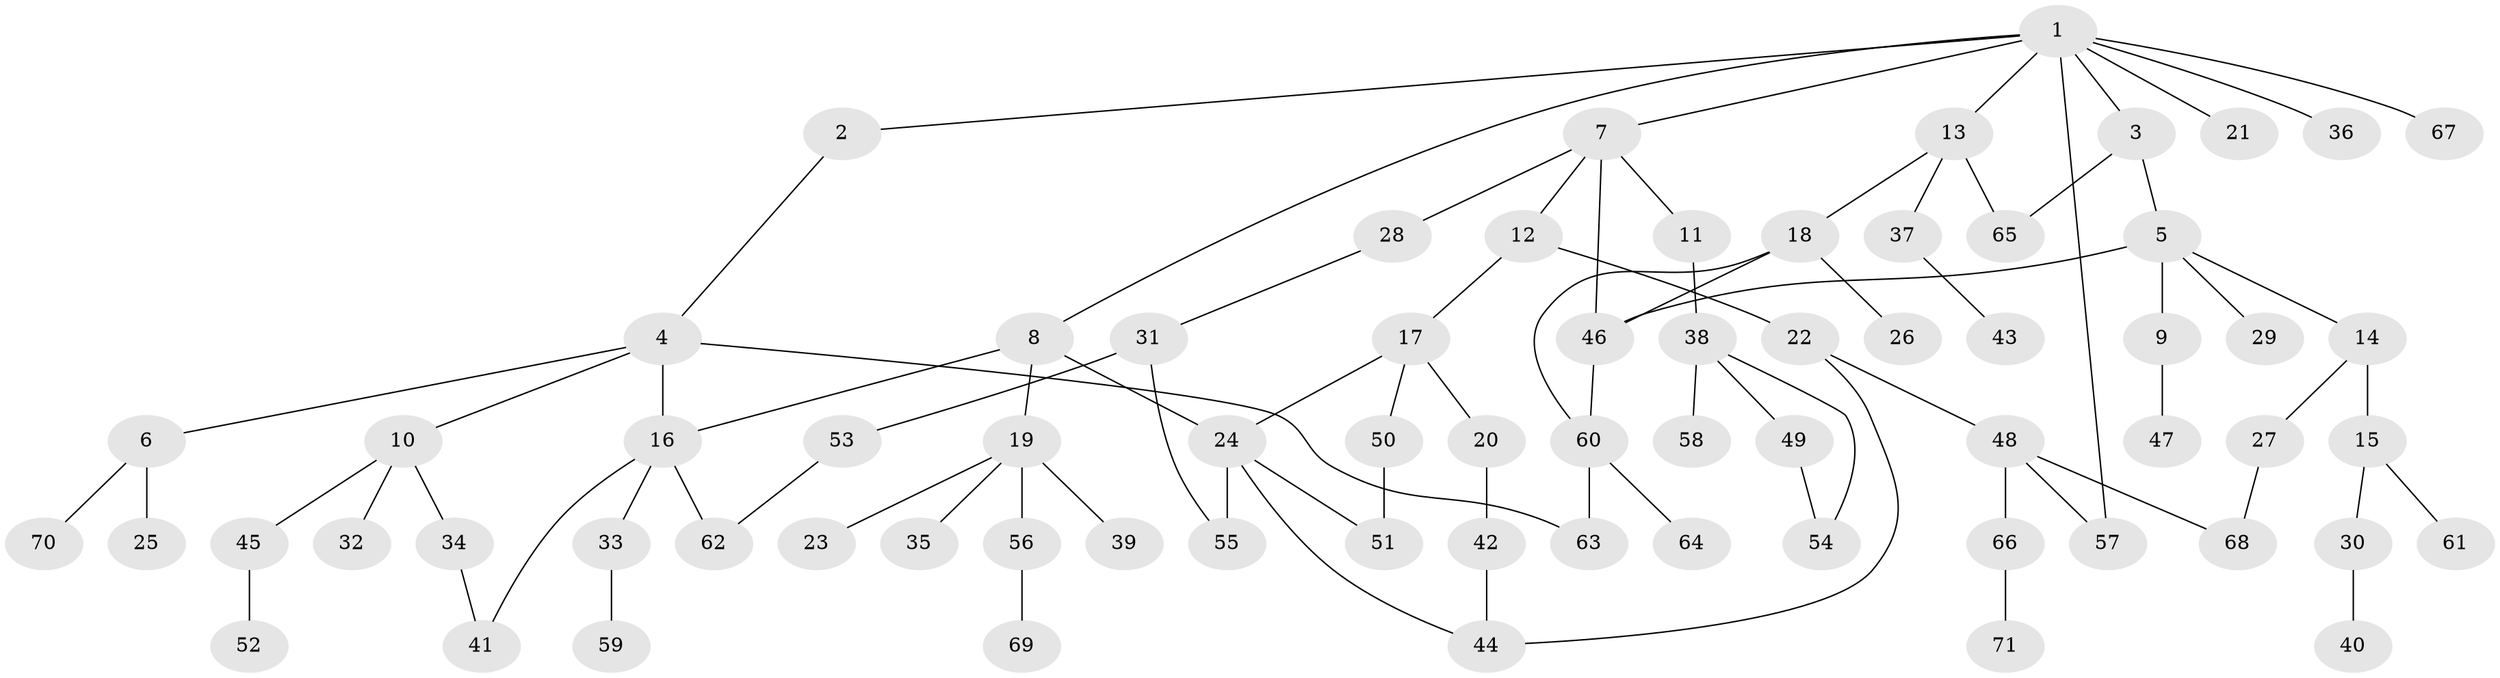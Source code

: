 // Generated by graph-tools (version 1.1) at 2025/10/02/27/25 16:10:52]
// undirected, 71 vertices, 86 edges
graph export_dot {
graph [start="1"]
  node [color=gray90,style=filled];
  1;
  2;
  3;
  4;
  5;
  6;
  7;
  8;
  9;
  10;
  11;
  12;
  13;
  14;
  15;
  16;
  17;
  18;
  19;
  20;
  21;
  22;
  23;
  24;
  25;
  26;
  27;
  28;
  29;
  30;
  31;
  32;
  33;
  34;
  35;
  36;
  37;
  38;
  39;
  40;
  41;
  42;
  43;
  44;
  45;
  46;
  47;
  48;
  49;
  50;
  51;
  52;
  53;
  54;
  55;
  56;
  57;
  58;
  59;
  60;
  61;
  62;
  63;
  64;
  65;
  66;
  67;
  68;
  69;
  70;
  71;
  1 -- 2;
  1 -- 3;
  1 -- 7;
  1 -- 8;
  1 -- 13;
  1 -- 21;
  1 -- 36;
  1 -- 57;
  1 -- 67;
  2 -- 4;
  3 -- 5;
  3 -- 65;
  4 -- 6;
  4 -- 10;
  4 -- 16;
  4 -- 63;
  5 -- 9;
  5 -- 14;
  5 -- 29;
  5 -- 46;
  6 -- 25;
  6 -- 70;
  7 -- 11;
  7 -- 12;
  7 -- 28;
  7 -- 46;
  8 -- 19;
  8 -- 24;
  8 -- 16;
  9 -- 47;
  10 -- 32;
  10 -- 34;
  10 -- 45;
  11 -- 38;
  12 -- 17;
  12 -- 22;
  13 -- 18;
  13 -- 37;
  13 -- 65;
  14 -- 15;
  14 -- 27;
  15 -- 30;
  15 -- 61;
  16 -- 33;
  16 -- 41;
  16 -- 62;
  17 -- 20;
  17 -- 50;
  17 -- 24;
  18 -- 26;
  18 -- 60;
  18 -- 46;
  19 -- 23;
  19 -- 35;
  19 -- 39;
  19 -- 56;
  20 -- 42;
  22 -- 44;
  22 -- 48;
  24 -- 55;
  24 -- 51;
  24 -- 44;
  27 -- 68;
  28 -- 31;
  30 -- 40;
  31 -- 53;
  31 -- 55;
  33 -- 59;
  34 -- 41;
  37 -- 43;
  38 -- 49;
  38 -- 58;
  38 -- 54;
  42 -- 44;
  45 -- 52;
  46 -- 60;
  48 -- 66;
  48 -- 57;
  48 -- 68;
  49 -- 54;
  50 -- 51;
  53 -- 62;
  56 -- 69;
  60 -- 64;
  60 -- 63;
  66 -- 71;
}
